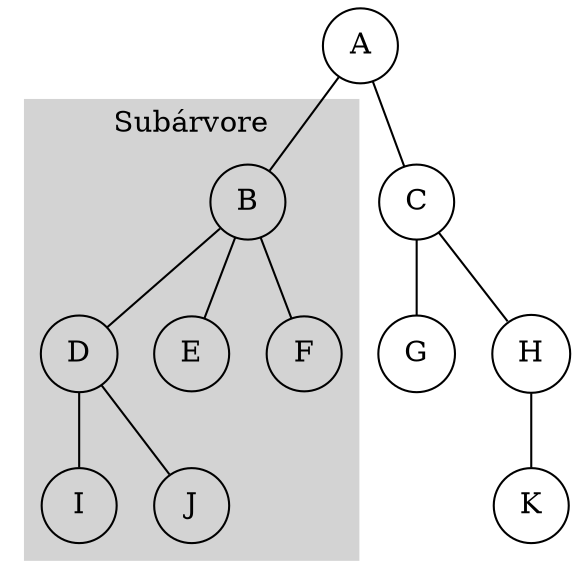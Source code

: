 graph arvore2 {
	node [shape=circle]
	A -- { B C };
	subgraph cluster_0 {
		style=filled;
		color=lightgrey;
		B -- { D E F };
		D -- { I J };
		label="Subárvore"
	}
	C -- { G H };
	H -- { K }
}
